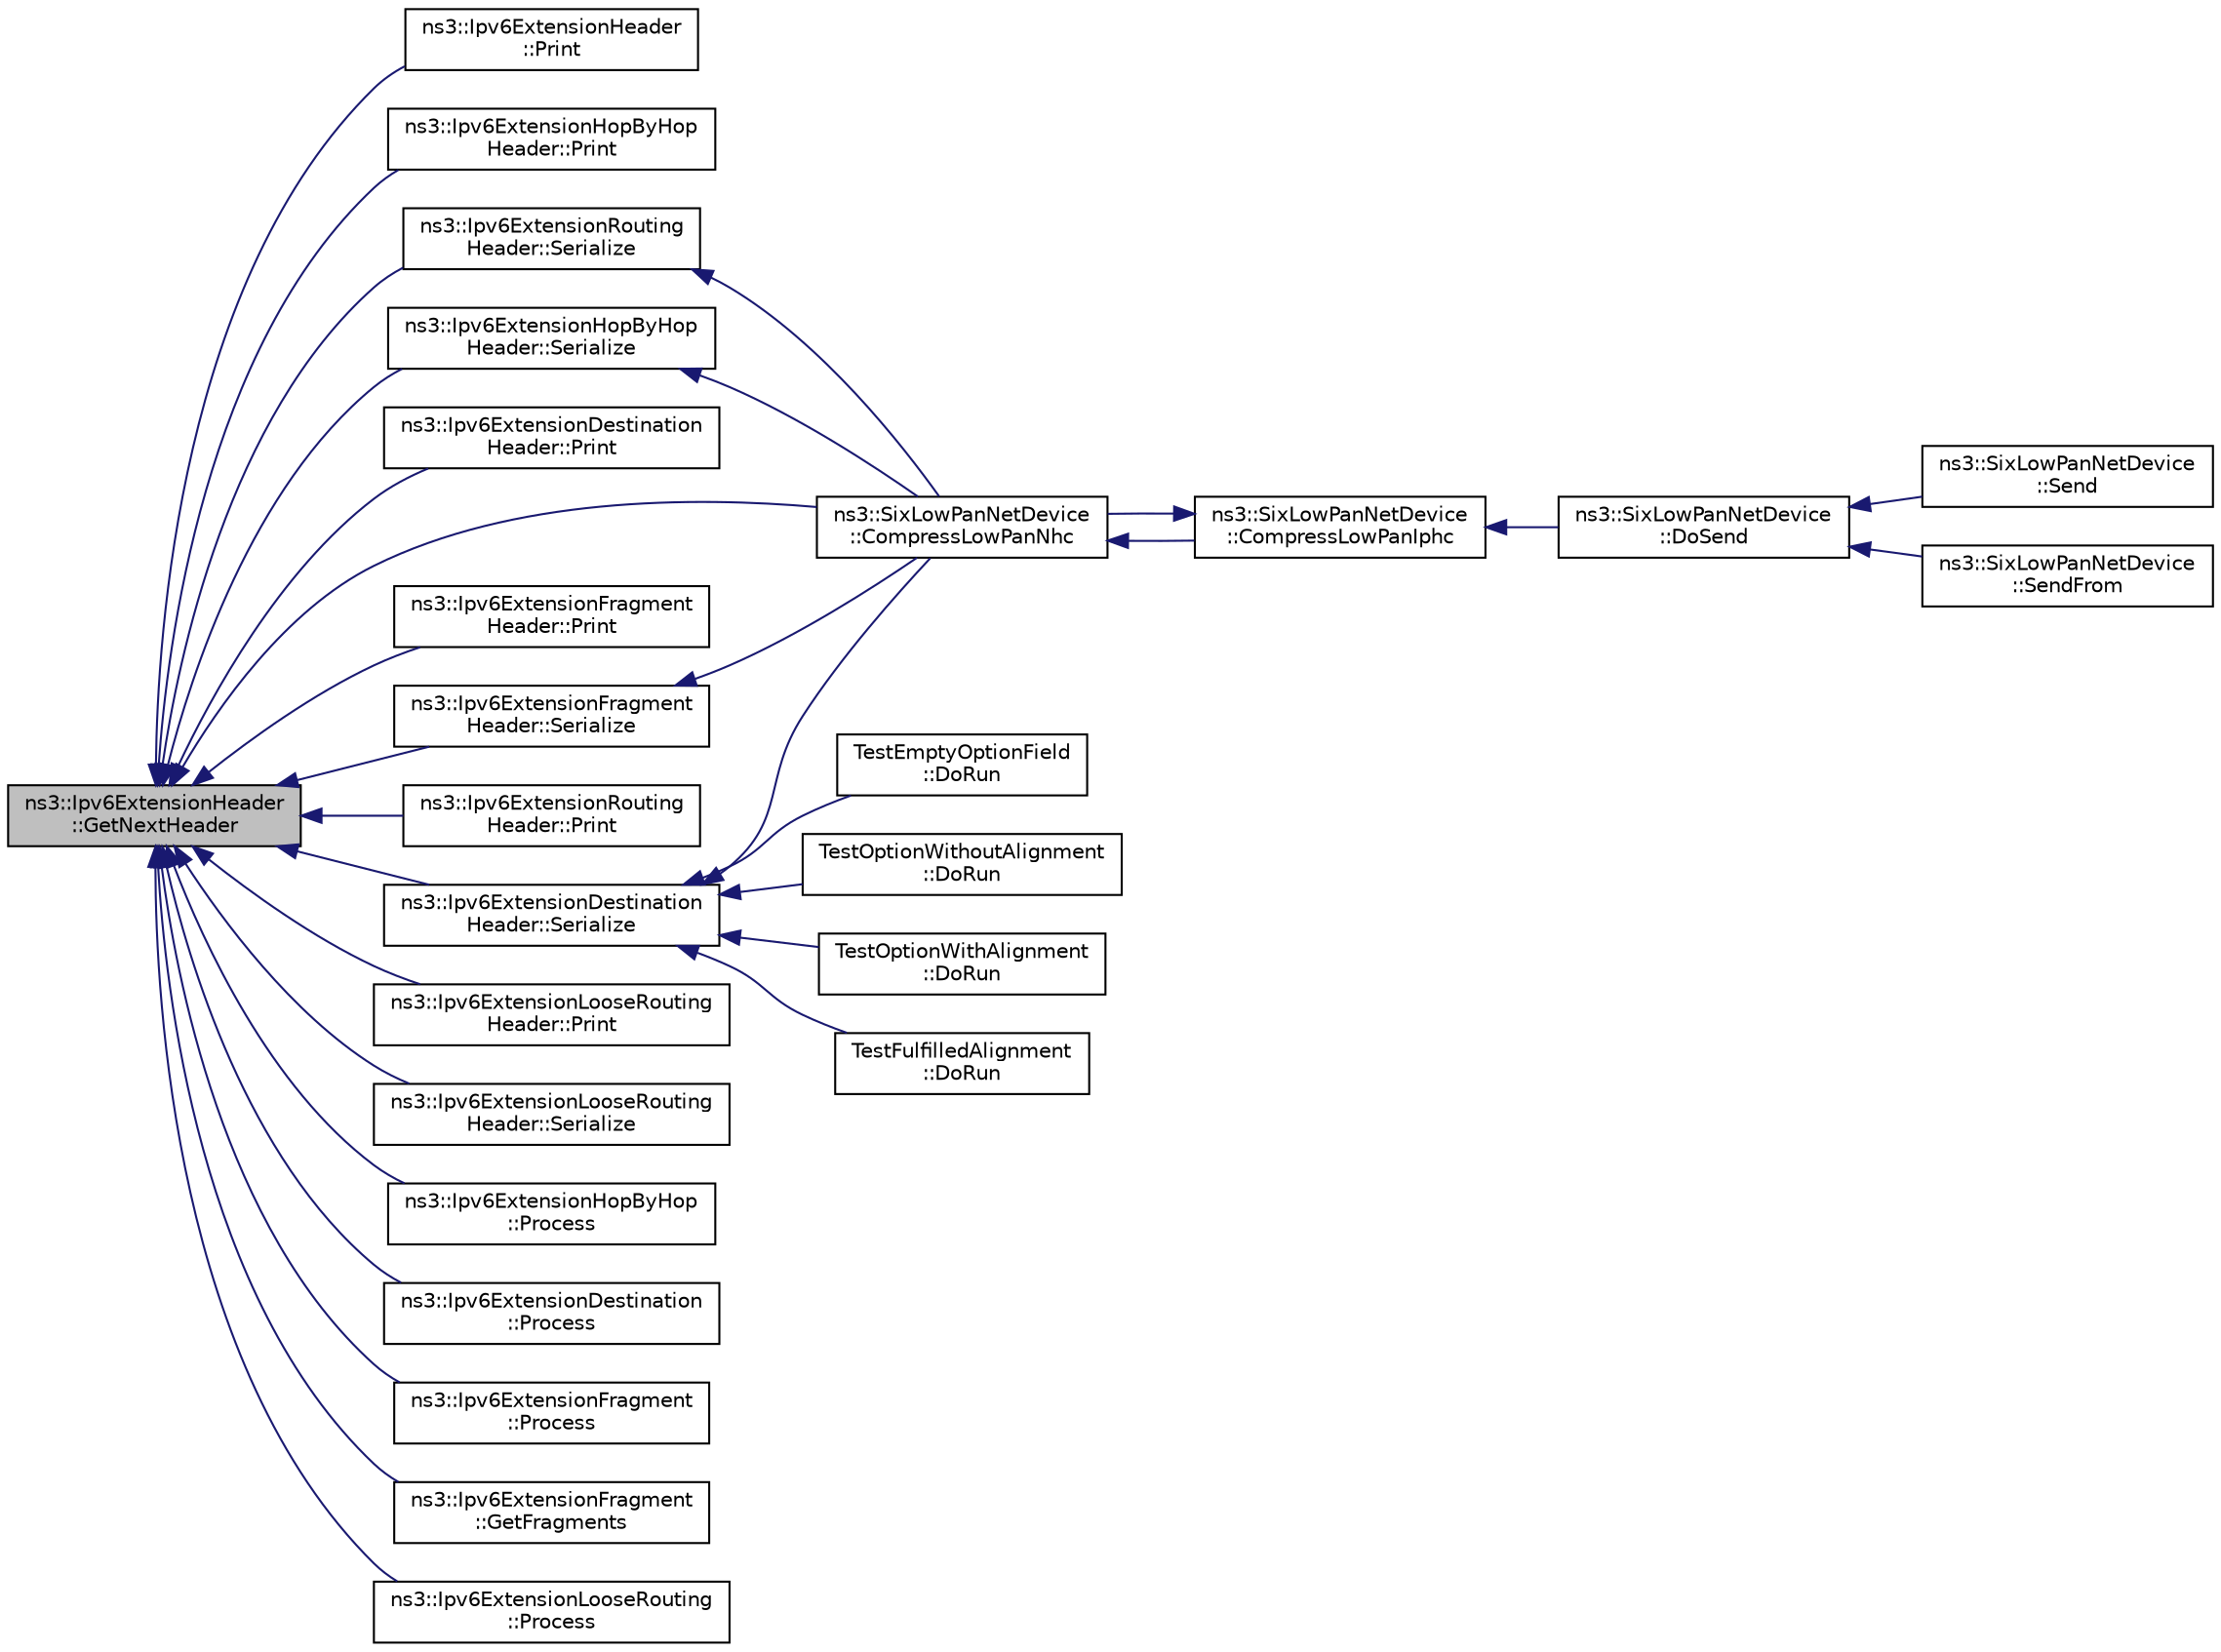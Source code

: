 digraph "ns3::Ipv6ExtensionHeader::GetNextHeader"
{
  edge [fontname="Helvetica",fontsize="10",labelfontname="Helvetica",labelfontsize="10"];
  node [fontname="Helvetica",fontsize="10",shape=record];
  rankdir="LR";
  Node1 [label="ns3::Ipv6ExtensionHeader\l::GetNextHeader",height=0.2,width=0.4,color="black", fillcolor="grey75", style="filled", fontcolor="black"];
  Node1 -> Node2 [dir="back",color="midnightblue",fontsize="10",style="solid"];
  Node2 [label="ns3::Ipv6ExtensionHeader\l::Print",height=0.2,width=0.4,color="black", fillcolor="white", style="filled",URL="$d5/d0e/classns3_1_1Ipv6ExtensionHeader.html#a69fa606b2e0e1b14bfc4190093248024",tooltip="Print some informations about the packet. "];
  Node1 -> Node3 [dir="back",color="midnightblue",fontsize="10",style="solid"];
  Node3 [label="ns3::Ipv6ExtensionHopByHop\lHeader::Print",height=0.2,width=0.4,color="black", fillcolor="white", style="filled",URL="$d7/d39/classns3_1_1Ipv6ExtensionHopByHopHeader.html#ad71f5702a2dae9eb1cf4f8ae2253535f",tooltip="Print some informations about the packet. "];
  Node1 -> Node4 [dir="back",color="midnightblue",fontsize="10",style="solid"];
  Node4 [label="ns3::Ipv6ExtensionHopByHop\lHeader::Serialize",height=0.2,width=0.4,color="black", fillcolor="white", style="filled",URL="$d7/d39/classns3_1_1Ipv6ExtensionHopByHopHeader.html#aea3c87fde9d6ba5375838cbe3275361b",tooltip="Serialize the packet. "];
  Node4 -> Node5 [dir="back",color="midnightblue",fontsize="10",style="solid"];
  Node5 [label="ns3::SixLowPanNetDevice\l::CompressLowPanNhc",height=0.2,width=0.4,color="black", fillcolor="white", style="filled",URL="$d1/d2b/classns3_1_1SixLowPanNetDevice.html#a41d34fd1612e7e6911614fadfef6ab67",tooltip="Compress the headers according to NHC compression. "];
  Node5 -> Node6 [dir="back",color="midnightblue",fontsize="10",style="solid"];
  Node6 [label="ns3::SixLowPanNetDevice\l::CompressLowPanIphc",height=0.2,width=0.4,color="black", fillcolor="white", style="filled",URL="$d1/d2b/classns3_1_1SixLowPanNetDevice.html#a67bf1501ba018d90c5bdb442371a3722",tooltip="Compress the headers according to IPHC compression. "];
  Node6 -> Node7 [dir="back",color="midnightblue",fontsize="10",style="solid"];
  Node7 [label="ns3::SixLowPanNetDevice\l::DoSend",height=0.2,width=0.4,color="black", fillcolor="white", style="filled",URL="$d1/d2b/classns3_1_1SixLowPanNetDevice.html#a0cd8b4fc52f256bd7743310434ac4680"];
  Node7 -> Node8 [dir="back",color="midnightblue",fontsize="10",style="solid"];
  Node8 [label="ns3::SixLowPanNetDevice\l::Send",height=0.2,width=0.4,color="black", fillcolor="white", style="filled",URL="$d1/d2b/classns3_1_1SixLowPanNetDevice.html#a6566ae05fbc295d8cd22166b6b2c28ea"];
  Node7 -> Node9 [dir="back",color="midnightblue",fontsize="10",style="solid"];
  Node9 [label="ns3::SixLowPanNetDevice\l::SendFrom",height=0.2,width=0.4,color="black", fillcolor="white", style="filled",URL="$d1/d2b/classns3_1_1SixLowPanNetDevice.html#aec79675091efa676370a4f9e6f4127e3"];
  Node6 -> Node5 [dir="back",color="midnightblue",fontsize="10",style="solid"];
  Node1 -> Node10 [dir="back",color="midnightblue",fontsize="10",style="solid"];
  Node10 [label="ns3::Ipv6ExtensionDestination\lHeader::Print",height=0.2,width=0.4,color="black", fillcolor="white", style="filled",URL="$d6/d65/classns3_1_1Ipv6ExtensionDestinationHeader.html#ab4c815a5dc737882e9be3b9d34e6c2ad",tooltip="Print some informations about the packet. "];
  Node1 -> Node11 [dir="back",color="midnightblue",fontsize="10",style="solid"];
  Node11 [label="ns3::Ipv6ExtensionDestination\lHeader::Serialize",height=0.2,width=0.4,color="black", fillcolor="white", style="filled",URL="$d6/d65/classns3_1_1Ipv6ExtensionDestinationHeader.html#a13d3b01676de81cbcdd3fcebaf2fdd6b",tooltip="Serialize the packet. "];
  Node11 -> Node12 [dir="back",color="midnightblue",fontsize="10",style="solid"];
  Node12 [label="TestEmptyOptionField\l::DoRun",height=0.2,width=0.4,color="black", fillcolor="white", style="filled",URL="$da/d51/classTestEmptyOptionField.html#a5fdbca025c0d3629d42cd00050de73fb",tooltip="Implementation to actually run this TestCase. "];
  Node11 -> Node13 [dir="back",color="midnightblue",fontsize="10",style="solid"];
  Node13 [label="TestOptionWithoutAlignment\l::DoRun",height=0.2,width=0.4,color="black", fillcolor="white", style="filled",URL="$d9/daa/classTestOptionWithoutAlignment.html#a23bf45b7de739a1c5b2521dee904e95b",tooltip="Implementation to actually run this TestCase. "];
  Node11 -> Node14 [dir="back",color="midnightblue",fontsize="10",style="solid"];
  Node14 [label="TestOptionWithAlignment\l::DoRun",height=0.2,width=0.4,color="black", fillcolor="white", style="filled",URL="$d0/d57/classTestOptionWithAlignment.html#ae7937fcdd2ae8bc2790c5d7841ca22cb",tooltip="Implementation to actually run this TestCase. "];
  Node11 -> Node15 [dir="back",color="midnightblue",fontsize="10",style="solid"];
  Node15 [label="TestFulfilledAlignment\l::DoRun",height=0.2,width=0.4,color="black", fillcolor="white", style="filled",URL="$da/d06/classTestFulfilledAlignment.html#a5dbd0147961608bca7a80c0cd08d8f81",tooltip="Implementation to actually run this TestCase. "];
  Node11 -> Node5 [dir="back",color="midnightblue",fontsize="10",style="solid"];
  Node1 -> Node16 [dir="back",color="midnightblue",fontsize="10",style="solid"];
  Node16 [label="ns3::Ipv6ExtensionFragment\lHeader::Print",height=0.2,width=0.4,color="black", fillcolor="white", style="filled",URL="$dc/dde/classns3_1_1Ipv6ExtensionFragmentHeader.html#af3f14f693d3364f37ece0683c8324f89",tooltip="Print some informations about the packet. "];
  Node1 -> Node17 [dir="back",color="midnightblue",fontsize="10",style="solid"];
  Node17 [label="ns3::Ipv6ExtensionFragment\lHeader::Serialize",height=0.2,width=0.4,color="black", fillcolor="white", style="filled",URL="$dc/dde/classns3_1_1Ipv6ExtensionFragmentHeader.html#ac63d2e1a8fe9f7cdb3589c2677f5f9f6",tooltip="Serialize the packet. "];
  Node17 -> Node5 [dir="back",color="midnightblue",fontsize="10",style="solid"];
  Node1 -> Node18 [dir="back",color="midnightblue",fontsize="10",style="solid"];
  Node18 [label="ns3::Ipv6ExtensionRouting\lHeader::Print",height=0.2,width=0.4,color="black", fillcolor="white", style="filled",URL="$d6/d67/classns3_1_1Ipv6ExtensionRoutingHeader.html#a97a4df238f07a4a8104206511d25f7be",tooltip="Print some informations about the packet. "];
  Node1 -> Node19 [dir="back",color="midnightblue",fontsize="10",style="solid"];
  Node19 [label="ns3::Ipv6ExtensionRouting\lHeader::Serialize",height=0.2,width=0.4,color="black", fillcolor="white", style="filled",URL="$d6/d67/classns3_1_1Ipv6ExtensionRoutingHeader.html#a33d8ab5f11d270295e3f5a9b4581bd56",tooltip="Serialize the packet. "];
  Node19 -> Node5 [dir="back",color="midnightblue",fontsize="10",style="solid"];
  Node1 -> Node20 [dir="back",color="midnightblue",fontsize="10",style="solid"];
  Node20 [label="ns3::Ipv6ExtensionLooseRouting\lHeader::Print",height=0.2,width=0.4,color="black", fillcolor="white", style="filled",URL="$d4/d09/classns3_1_1Ipv6ExtensionLooseRoutingHeader.html#a0f9e2139702e73e5f2aee7a57e98c0f4",tooltip="Print some informations about the packet. "];
  Node1 -> Node21 [dir="back",color="midnightblue",fontsize="10",style="solid"];
  Node21 [label="ns3::Ipv6ExtensionLooseRouting\lHeader::Serialize",height=0.2,width=0.4,color="black", fillcolor="white", style="filled",URL="$d4/d09/classns3_1_1Ipv6ExtensionLooseRoutingHeader.html#a1061efc35027a488100b5af25de2012d",tooltip="Serialize the packet. "];
  Node1 -> Node22 [dir="back",color="midnightblue",fontsize="10",style="solid"];
  Node22 [label="ns3::Ipv6ExtensionHopByHop\l::Process",height=0.2,width=0.4,color="black", fillcolor="white", style="filled",URL="$d2/db6/classns3_1_1Ipv6ExtensionHopByHop.html#a234507e921675c3e30d8e5ddf7108c77",tooltip="Process method Called from Ipv6L3Protocol::Receive. "];
  Node1 -> Node23 [dir="back",color="midnightblue",fontsize="10",style="solid"];
  Node23 [label="ns3::Ipv6ExtensionDestination\l::Process",height=0.2,width=0.4,color="black", fillcolor="white", style="filled",URL="$de/d0d/classns3_1_1Ipv6ExtensionDestination.html#a27dac28c59322d3f5b2c9830f669db61",tooltip="Process method Called from Ipv6L3Protocol::Receive. "];
  Node1 -> Node24 [dir="back",color="midnightblue",fontsize="10",style="solid"];
  Node24 [label="ns3::Ipv6ExtensionFragment\l::Process",height=0.2,width=0.4,color="black", fillcolor="white", style="filled",URL="$de/dd5/classns3_1_1Ipv6ExtensionFragment.html#a8563953a172a744473bf7f80cf1ef536",tooltip="Process method Called from Ipv6L3Protocol::Receive. "];
  Node1 -> Node25 [dir="back",color="midnightblue",fontsize="10",style="solid"];
  Node25 [label="ns3::Ipv6ExtensionFragment\l::GetFragments",height=0.2,width=0.4,color="black", fillcolor="white", style="filled",URL="$de/dd5/classns3_1_1Ipv6ExtensionFragment.html#a60bc0fdd5a5d1bcb2223c98909eef44e",tooltip="Fragment a packet. "];
  Node1 -> Node26 [dir="back",color="midnightblue",fontsize="10",style="solid"];
  Node26 [label="ns3::Ipv6ExtensionLooseRouting\l::Process",height=0.2,width=0.4,color="black", fillcolor="white", style="filled",URL="$df/d36/classns3_1_1Ipv6ExtensionLooseRouting.html#ab73c109952d780d1eb52c2f7c144e546",tooltip="Process method Called from Ipv6L3Protocol::Receive. "];
  Node1 -> Node5 [dir="back",color="midnightblue",fontsize="10",style="solid"];
}
